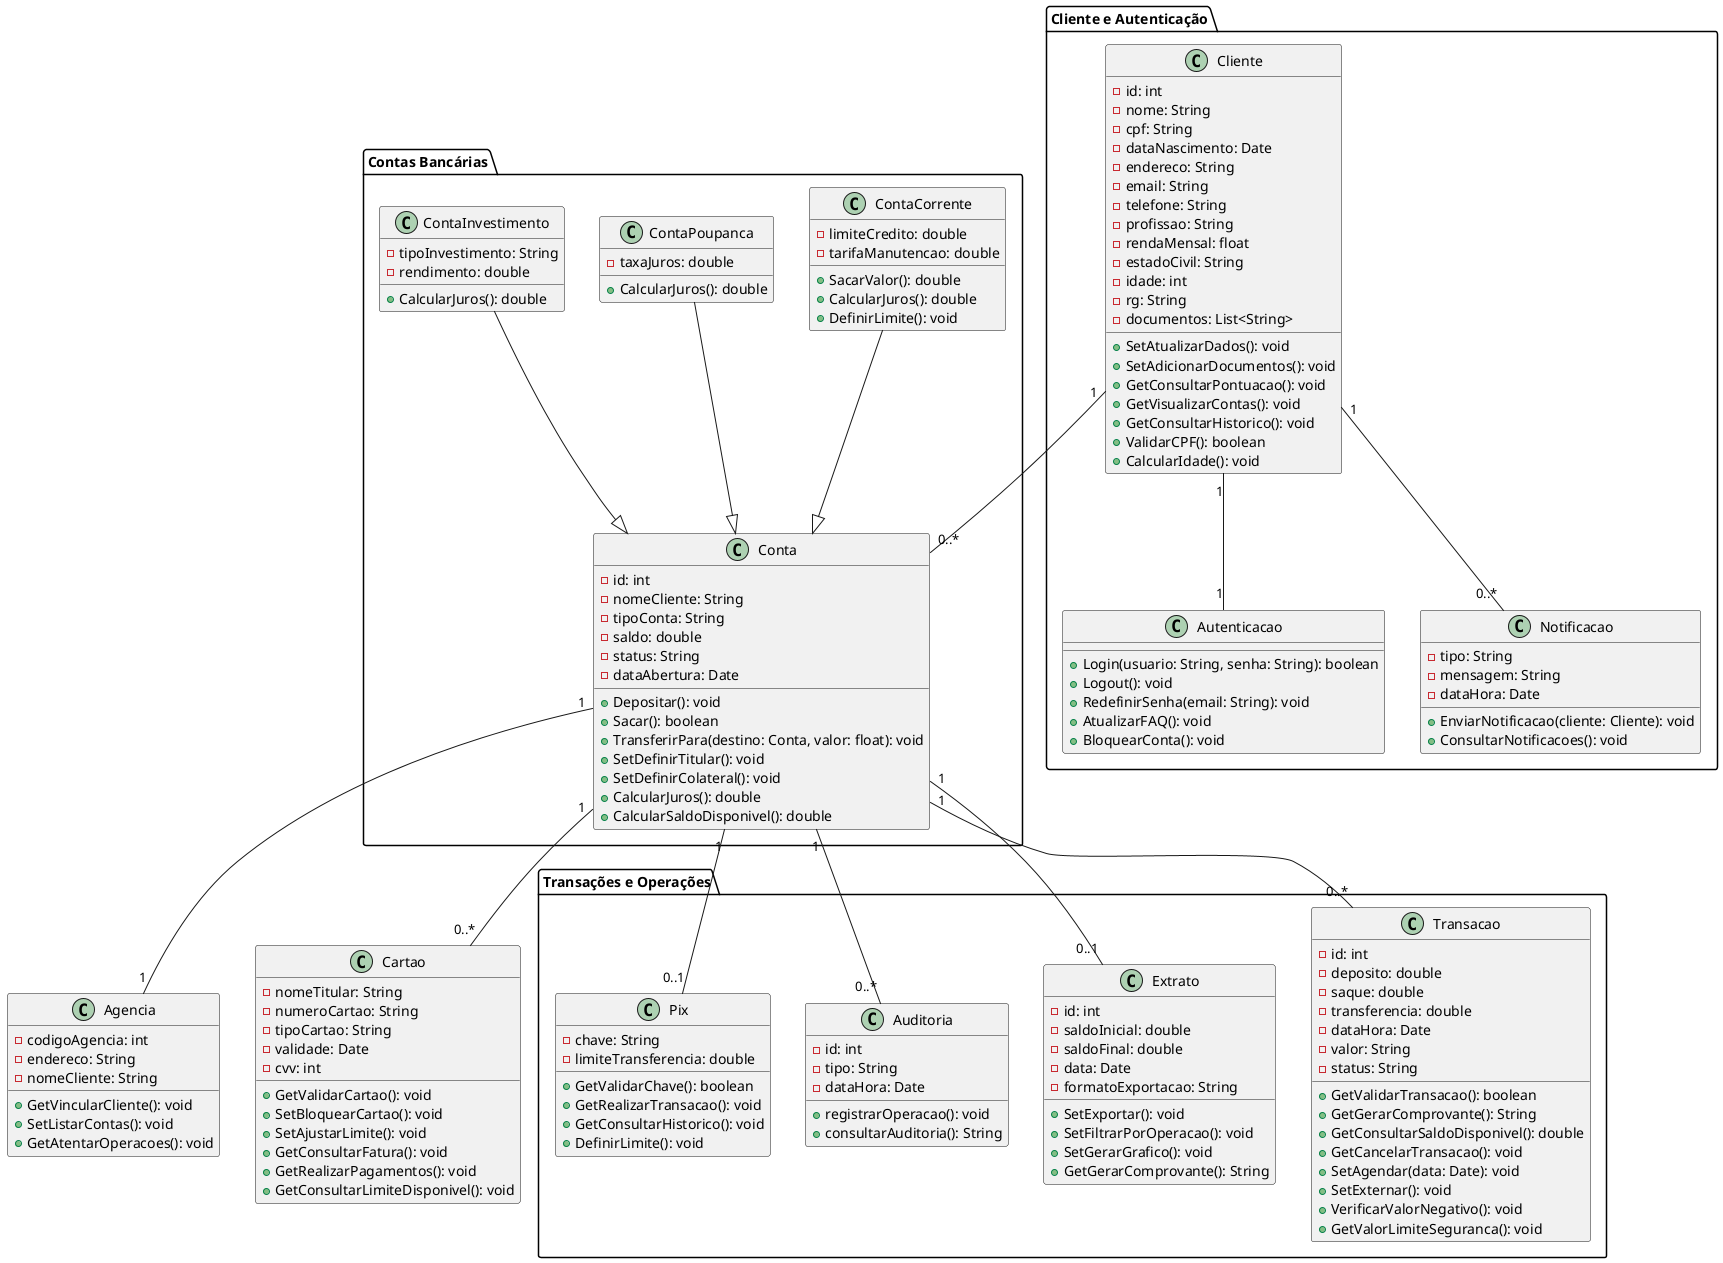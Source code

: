 ,,@startuml

' --- Agrupamento de classes de USUÁRIO/CLIENTE ---
package "Cliente e Autenticação" {
  class Cliente {
    - id: int
    - nome: String
    - cpf: String
    - dataNascimento: Date
    - endereco: String
    - email: String
    - telefone: String
    - profissao: String
    - rendaMensal: float
    - estadoCivil: String
    - idade: int
    - rg: String
    - documentos: List<String>
    + SetAtualizarDados(): void
    + SetAdicionarDocumentos(): void
    + GetConsultarPontuacao(): void
    + GetVisualizarContas(): void
    + GetConsultarHistorico(): void
    + ValidarCPF(): boolean
    + CalcularIdade(): void
  }

  class Autenticacao {
    + Login(usuario: String, senha: String): boolean
    + Logout(): void
    + RedefinirSenha(email: String): void
    + AtualizarFAQ(): void
    + BloquearConta(): void
  }

  class Notificacao {
    - tipo: String
    - mensagem: String
    - dataHora: Date
    + EnviarNotificacao(cliente: Cliente): void
    + ConsultarNotificacoes(): void
  }
}

' --- Agrupamento das CONTAS e VARIAÇÕES ---
package "Contas Bancárias" {
  class Conta {
    - id: int
    - nomeCliente: String
    - tipoConta: String
    - saldo: double
    - status: String
    - dataAbertura: Date
    + Depositar(): void
    + Sacar(): boolean
    + TransferirPara(destino: Conta, valor: float): void
    + SetDefinirTitular(): void
    + SetDefinirColateral(): void
    + CalcularJuros(): double
    + CalcularSaldoDisponivel(): double
  }

  class ContaCorrente {
    - limiteCredito: double
    - tarifaManutencao: double
    + SacarValor(): double
    + CalcularJuros(): double
    + DefinirLimite(): void
  }

  class ContaPoupanca {
    - taxaJuros: double
    + CalcularJuros(): double
  }

  class ContaInvestimento {
    - tipoInvestimento: String
    - rendimento: double
    + CalcularJuros(): double
  }
}

' --- Agrupamento de OPERAÇÕES E FINANÇAS ---
package "Transações e Operações" {
  class Transacao {
    - id: int
    - deposito: double
    - saque: double
    - transferencia: double
    - dataHora: Date
    - valor: String
    - status: String
    + GetValidarTransacao(): boolean
    + GetGerarComprovante(): String
    + GetConsultarSaldoDisponivel(): double
    + GetCancelarTransacao(): void
    + SetAgendar(data: Date): void
    + SetExternar(): void
    + VerificarValorNegativo(): void
    + GetValorLimiteSeguranca(): void
  }

  class Extrato {
    - id: int
    - saldoInicial: double
    - saldoFinal: double
    - data: Date
    - formatoExportacao: String
    + SetExportar(): void
    + SetFiltrarPorOperacao(): void
    + SetGerarGrafico(): void
    + GetGerarComprovante(): String
  }

  class Auditoria {
    - id: int
    - tipo: String
    - dataHora: Date
    + registrarOperacao(): void
    + consultarAuditoria(): String
  }

  class Pix {
    - chave: String
    - limiteTransferencia: double
    + GetValidarChave(): boolean
    + GetRealizarTransacao(): void
    + GetConsultarHistorico(): void
    + DefinirLimite(): void
  }
}

' --- OUTROS ---
class Agencia {
  - codigoAgencia: int
  - endereco: String
  - nomeCliente: String
  + GetVincularCliente(): void
  + SetListarContas(): void
  + GetAtentarOperacoes(): void
}

class Cartao {
  - nomeTitular: String
  - numeroCartao: String
  - tipoCartao: String
  - validade: Date
  - cvv: int
  + GetValidarCartao(): void
  + SetBloquearCartao(): void
  + SetAjustarLimite(): void
  + GetConsultarFatura(): void
  + GetRealizarPagamentos(): void
  + GetConsultarLimiteDisponivel(): void
}

' --- Heranças (generalizações) ---
ContaCorrente --|> Conta
ContaPoupanca --|> Conta
ContaInvestimento --|> Conta

' --- Relacionamentos (associações) ---
Cliente "1" -- "0..*" Conta
Cliente "1" -- "0..*" Notificacao
Conta "1" -- "0..*" Cartao
Conta "1" -- "0..*" Transacao
Conta "1" -- "0..1" Extrato
Conta "1" -- "1" Agencia
Conta "1" -- "0..1" Pix
Conta "1" -- "0..*" Auditoria
Cliente "1" -- "1" Autenticacao


@enduml
